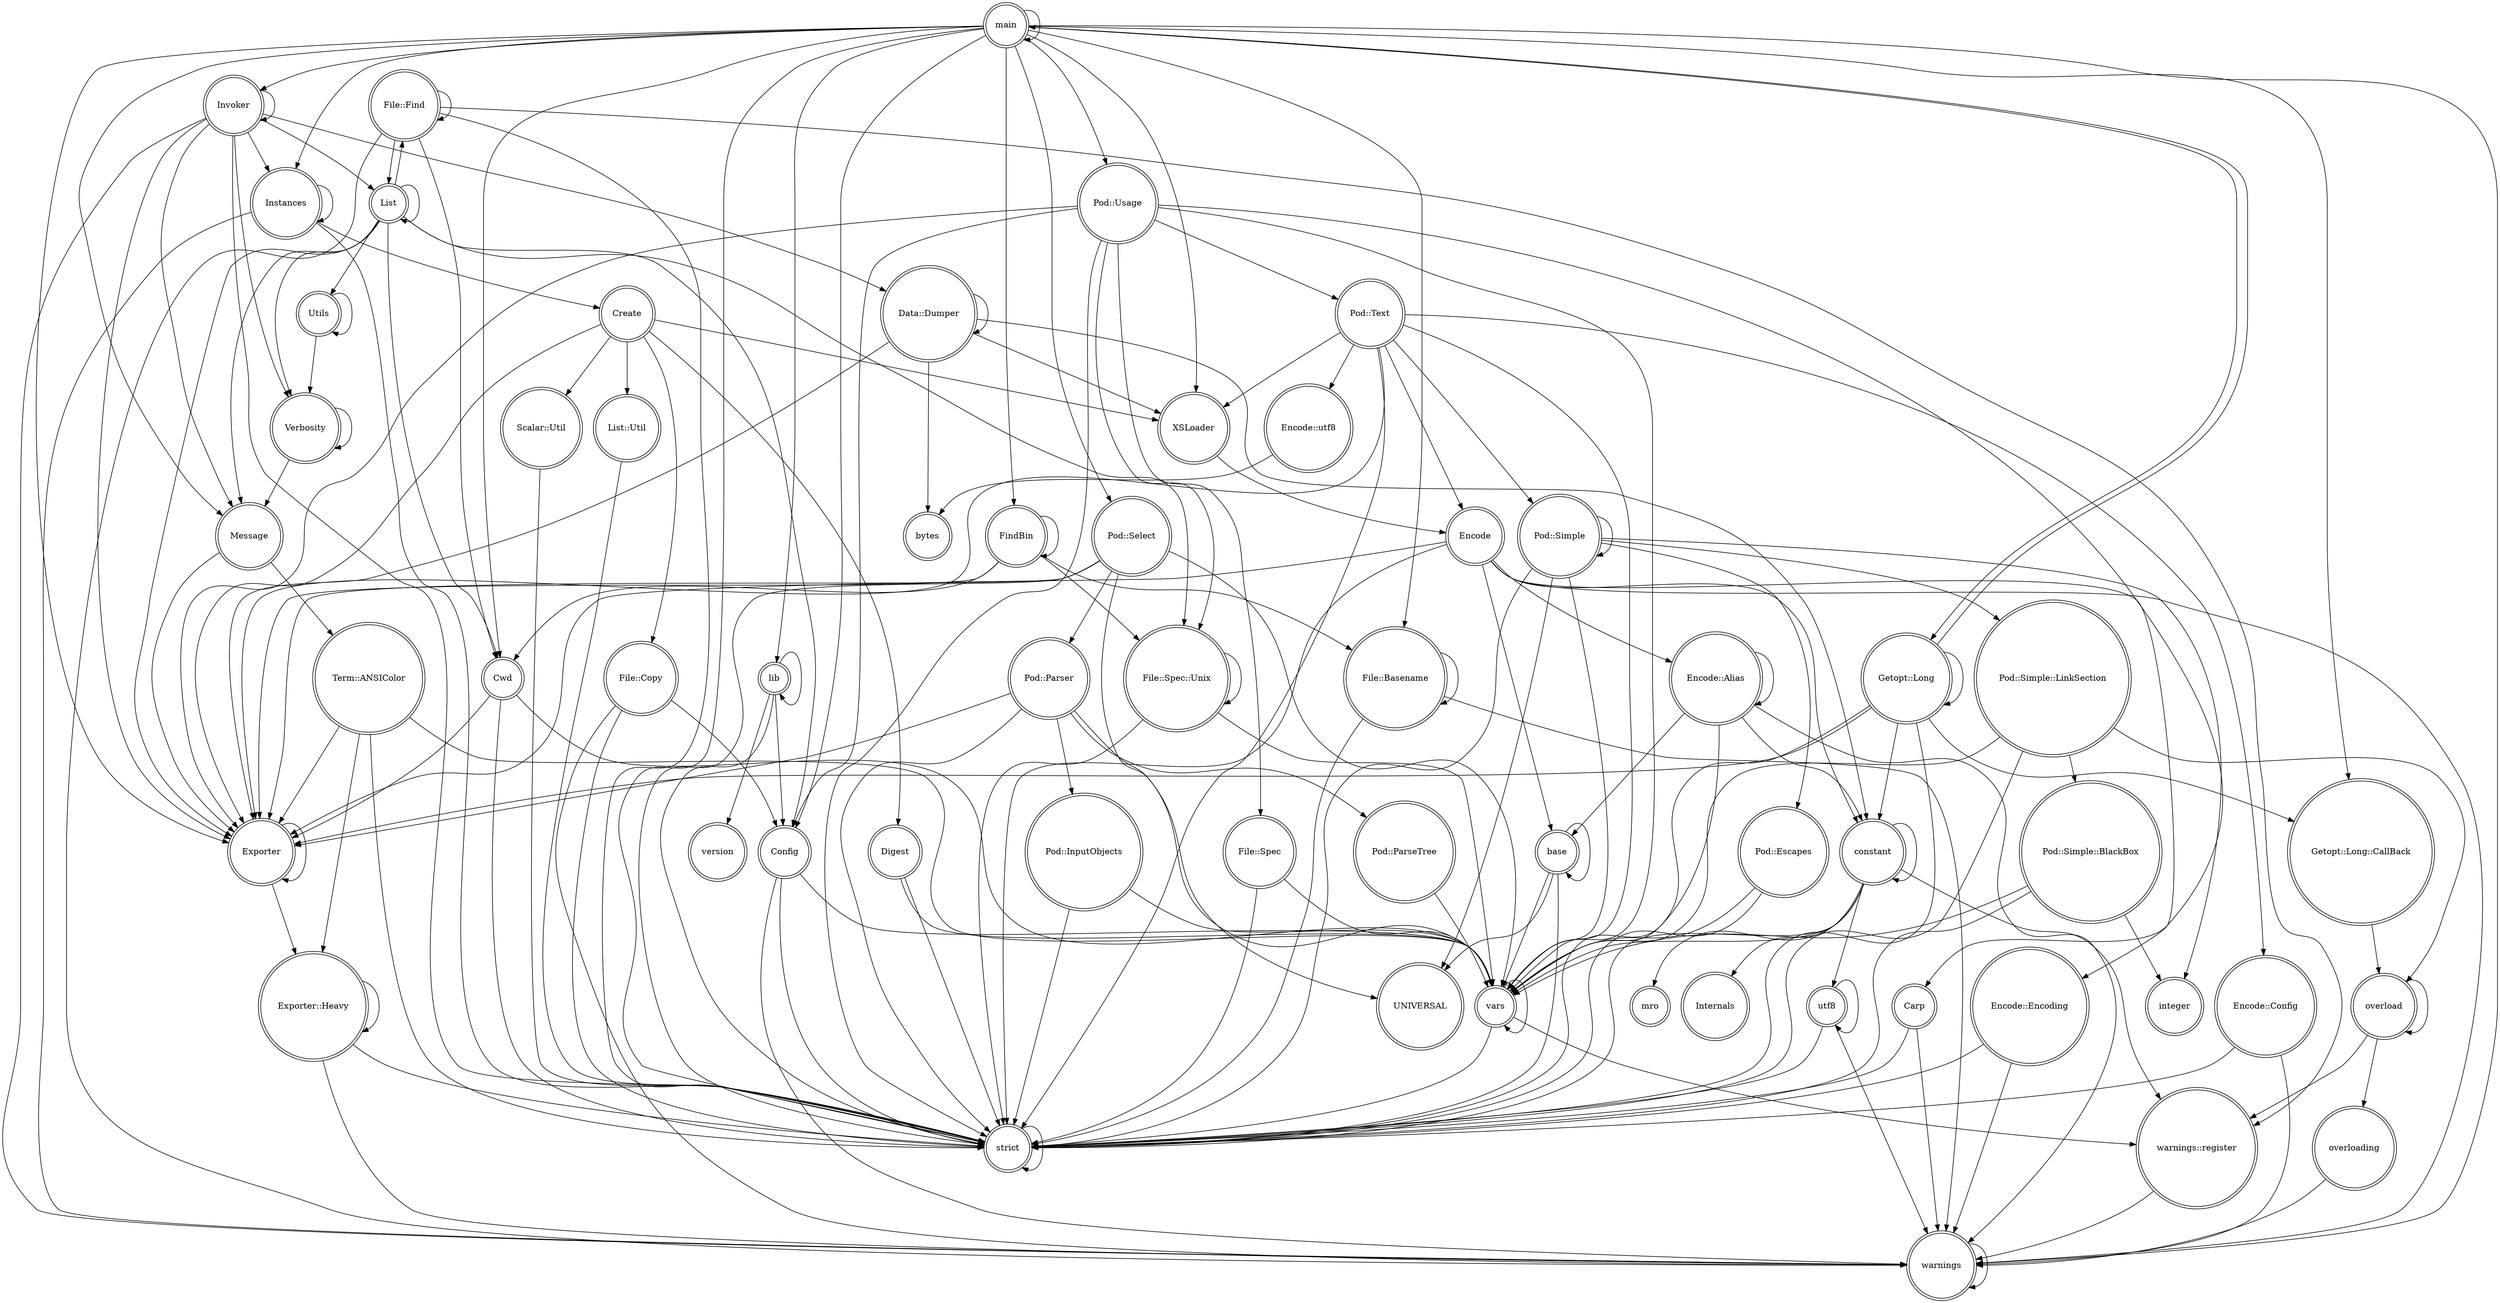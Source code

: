 digraph {
graph [overlap=false]
node [shape=doublecircle];
"File::Find" -> "File::Find";
"Pod::InputObjects" -> "vars";
"Data::Dumper" -> "Data::Dumper";
"Cwd" -> "strict";
"File::Spec::Unix" -> "File::Spec::Unix";
"List" -> "File::Find";
"Invoker" -> "Invoker";
"Exporter" -> "Exporter";
"base" -> "UNIVERSAL";
"Invoker" -> "Data::Dumper";
"File::Find" -> "Cwd";
"constant" -> "constant";
"List" -> "Utils";
"Digest" -> "vars";
"Pod::Simple::BlackBox" -> "vars";
"File::Spec::Unix" -> "vars";
"main" -> "lib";
"Invoker" -> "List";
"Encode::Alias" -> "Encode::Alias";
"Invoker" -> "Verbosity";
"Pod::Parser" -> "Exporter";
"Utils" -> "Utils";
"constant" -> "Internals";
"Pod::Simple" -> "Pod::Simple::LinkSection";
"Term::ANSIColor" -> "strict";
"Encode::Config" -> "warnings";
"lib" -> "Config";
"Message" -> "Exporter";
"Encode" -> "constant";
"overload" -> "overload";
"Getopt::Long" -> "main";
"Instances" -> "strict";
"overload" -> "warnings::register";
"Invoker" -> "warnings";
"warnings::register" -> "warnings";
"Message" -> "Term::ANSIColor";
"Pod::Text" -> "strict";
"utf8" -> "strict";
"main" -> "Pod::Select";
"Getopt::Long" -> "strict";
"Data::Dumper" -> "Exporter";
"Term::ANSIColor" -> "Exporter::Heavy";
"List" -> "Message";
"Invoker" -> "strict";
"main" -> "Getopt::Long::CallBack";
"Create" -> "Exporter";
"Pod::Select" -> "UNIVERSAL";
"Pod::Usage" -> "File::Spec::Unix";
"Create" -> "Digest";
"Pod::Simple::BlackBox" -> "integer";
"File::Basename" -> "File::Basename";
"Pod::Parser" -> "Pod::ParseTree";
"Encode::Alias" -> "base";
"constant" -> "strict";
"constant" -> "vars";
"Encode::Encoding" -> "warnings";
"Data::Dumper" -> "constant";
"List" -> "File::Spec::Unix";
"Encode" -> "Encode::Encoding";
"Carp" -> "strict";
"main" -> "Instances";
"List" -> "Cwd";
"Scalar::Util" -> "strict";
"Pod::Simple" -> "strict";
"Digest" -> "strict";
"FindBin" -> "File::Spec::Unix";
"Pod::Simple::LinkSection" -> "strict";
"Cwd" -> "vars";
"Pod::Select" -> "strict";
"List" -> "Exporter";
"main" -> "Pod::Usage";
"Pod::Text" -> "Encode::Config";
"main" -> "Getopt::Long";
"main" -> "Message";
"constant" -> "mro";
"lib" -> "strict";
"Config" -> "strict";
"main" -> "Cwd";
"Getopt::Long" -> "Getopt::Long";
"List" -> "Config";
"Encode::Config" -> "strict";
"Create" -> "Scalar::Util";
"Pod::Simple" -> "Pod::Simple";
"Encode::Alias" -> "warnings";
"Term::ANSIColor" -> "Exporter";
"Pod::InputObjects" -> "strict";
"Pod::Text" -> "Encode";
"overload" -> "overloading";
"Instances" -> "Create";
"main" -> "strict";
"base" -> "strict";
"File::Spec" -> "strict";
"Carp" -> "warnings";
"main" -> "FindBin";
"Pod::Escapes" -> "strict";
"Pod::Text" -> "vars";
"vars" -> "vars";
"Pod::Simple::BlackBox" -> "strict";
"Exporter" -> "Exporter::Heavy";
"Pod::Simple" -> "Pod::Escapes";
"overloading" -> "warnings";
"Pod::Simple" -> "UNIVERSAL";
"FindBin" -> "Cwd";
"Pod::Usage" -> "Exporter";
"Pod::Simple" -> "vars";
"Getopt::Long" -> "vars";
"Utils" -> "Verbosity";
"lib" -> "version";
"lib" -> "lib";
"warnings" -> "warnings";
"Invoker" -> "Message";
"Encode" -> "warnings";
"Instances" -> "Instances";
"Create" -> "List::Util";
"Invoker" -> "Instances";
"vars" -> "warnings::register";
"Encode::Alias" -> "strict";
"Data::Dumper" -> "bytes";
"utf8" -> "utf8";
"main" -> "main";
"FindBin" -> "Exporter";
"Pod::Escapes" -> "vars";
"Exporter::Heavy" -> "strict";
"Pod::Usage" -> "File::Spec";
"File::Spec::Unix" -> "strict";
"File::Find" -> "warnings::register";
"Getopt::Long::CallBack" -> "overload";
"main" -> "File::Basename";
"Encode::Alias" -> "constant";
"List" -> "Verbosity";
"Pod::Text" -> "Exporter";
"FindBin" -> "File::Basename";
"constant" -> "utf8";
"Pod::Text" -> "Encode::utf8";
"Verbosity" -> "Message";
"File::Copy" -> "strict";
"Create" -> "XSLoader";
"File::Copy" -> "Config";
"Config" -> "vars";
"Exporter::Heavy" -> "warnings";
"Pod::Usage" -> "Pod::Text";
"File::Find" -> "warnings";
"Encode" -> "Encode::Alias";
"base" -> "base";
"Getopt::Long" -> "Exporter";
"constant" -> "warnings::register";
"Pod::Parser" -> "Pod::InputObjects";
"Term::ANSIColor" -> "vars";
"Encode" -> "Exporter";
"List::Util" -> "strict";
"Pod::Text" -> "Pod::Simple";
"main" -> "Config";
"Encode::Encoding" -> "strict";
"Data::Dumper" -> "XSLoader";
"Cwd" -> "Exporter";
"Encode" -> "strict";
"File::Basename" -> "warnings";
"Instances" -> "warnings";
"Pod::Simple::LinkSection" -> "vars";
"main" -> "warnings";
"File::Spec" -> "vars";
"File::Copy" -> "warnings";
"Pod::Usage" -> "Carp";
"Invoker" -> "Exporter";
"Pod::Parser" -> "strict";
"Pod::Select" -> "Pod::Parser";
"main" -> "Invoker";
"Encode::utf8" -> "bytes";
"Getopt::Long" -> "Getopt::Long::CallBack";
"Pod::Simple::LinkSection" -> "Pod::Simple::BlackBox";
"Encode" -> "base";
"Pod::ParseTree" -> "vars";
"base" -> "vars";
"Pod::Text" -> "XSLoader";
"Create" -> "File::Copy";
"FindBin" -> "FindBin";
"Pod::Usage" -> "vars";
"main" -> "XSLoader";
"Config" -> "warnings";
"Pod::Simple::LinkSection" -> "overload";
"File::Basename" -> "strict";
"vars" -> "strict";
"Pod::Usage" -> "Config";
"Verbosity" -> "Verbosity";
"Exporter::Heavy" -> "Exporter::Heavy";
"strict" -> "strict";
"Pod::Select" -> "vars";
"Getopt::Long" -> "constant";
"XSLoader" -> "Encode";
"utf8" -> "warnings";
"Pod::Select" -> "Exporter";
"main" -> "Exporter";
"File::Find" -> "strict";
"List" -> "List";
"Pod::Simple" -> "integer";
"Pod::Parser" -> "vars";
"Pod::Usage" -> "strict";
"File::Find" -> "List";
}

